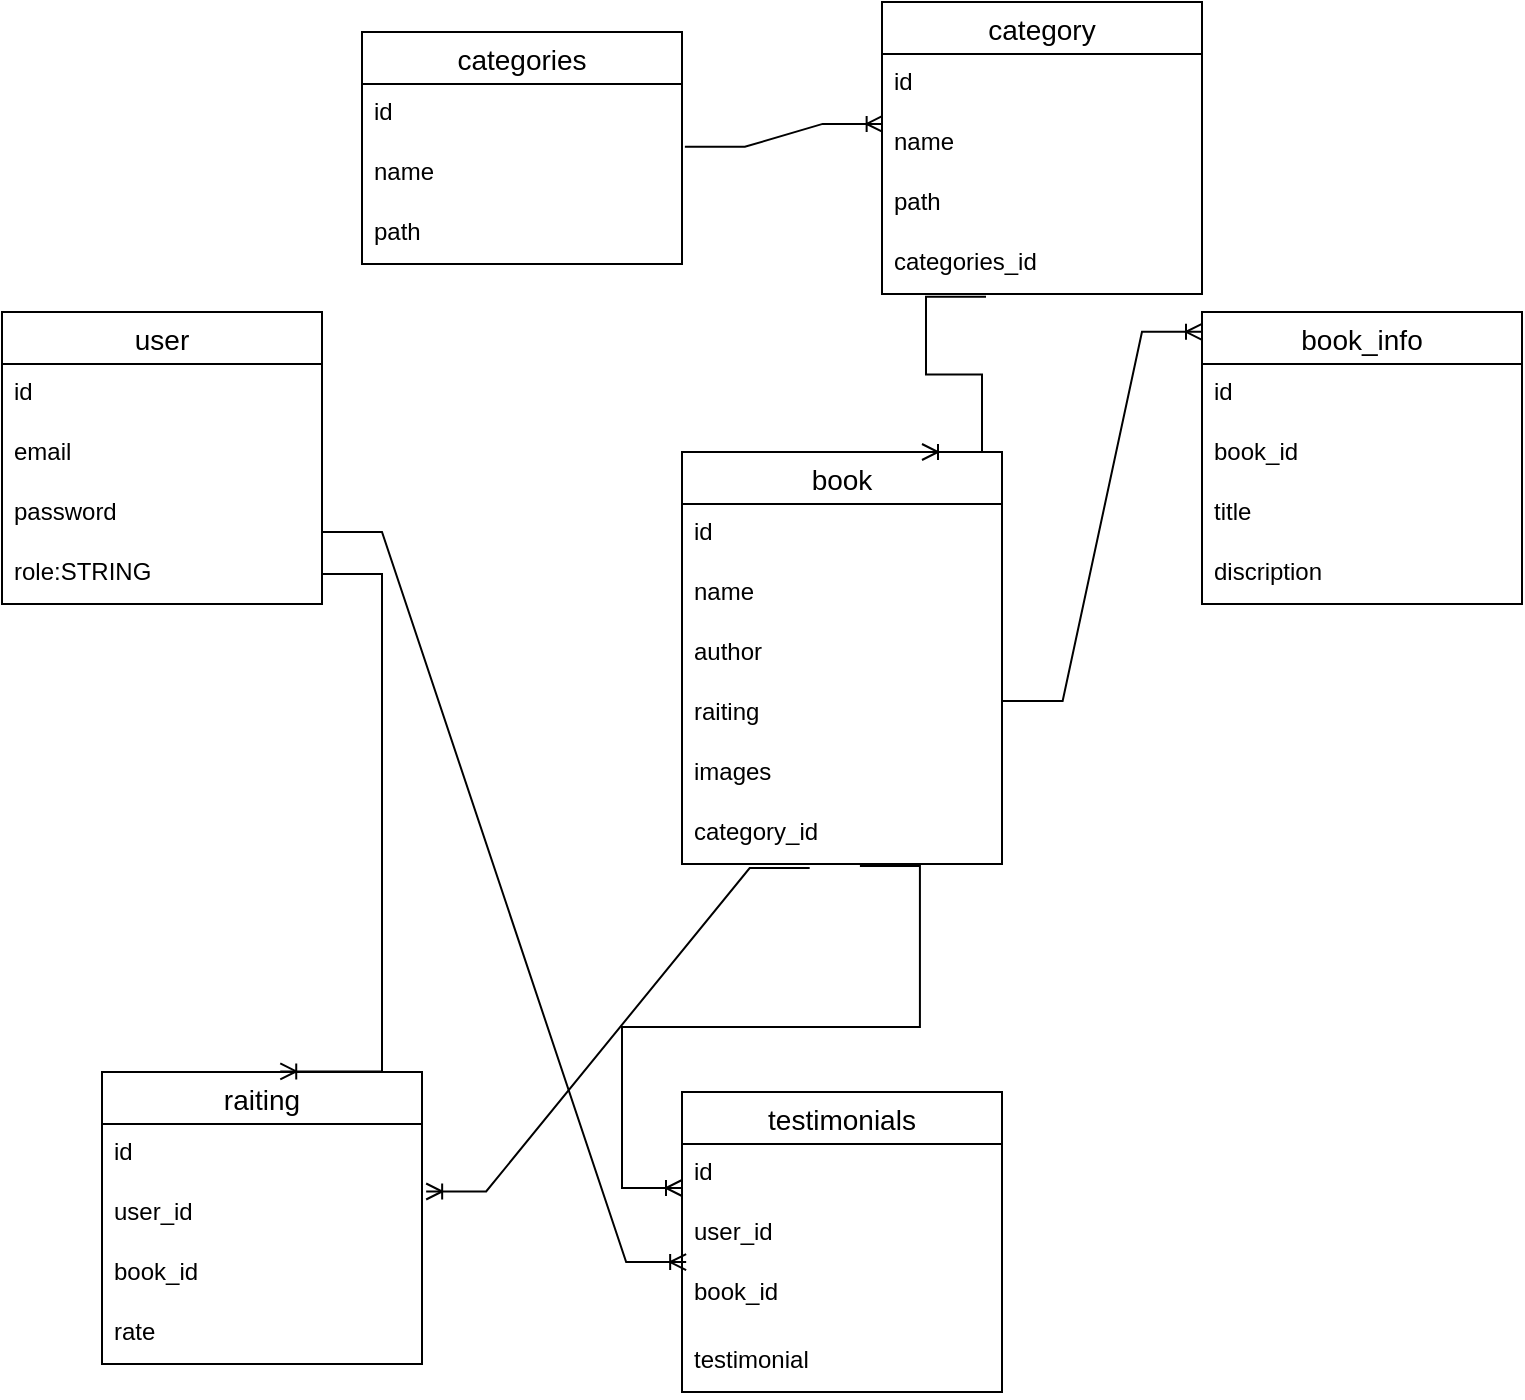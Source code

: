<mxfile version="21.0.2" type="device"><diagram name="Страница 1" id="TYGup7X4miLCu71sXRiR"><mxGraphModel dx="1120" dy="452" grid="1" gridSize="10" guides="1" tooltips="1" connect="1" arrows="1" fold="1" page="1" pageScale="1" pageWidth="827" pageHeight="1169" math="0" shadow="0"><root><mxCell id="0"/><mxCell id="1" parent="0"/><mxCell id="YhBskUAjMxSNKpR6Pi0d-1" value="user" style="swimlane;fontStyle=0;childLayout=stackLayout;horizontal=1;startSize=26;horizontalStack=0;resizeParent=1;resizeParentMax=0;resizeLast=0;collapsible=1;marginBottom=0;align=center;fontSize=14;" parent="1" vertex="1"><mxGeometry x="160" y="160" width="160" height="146" as="geometry"/></mxCell><mxCell id="YhBskUAjMxSNKpR6Pi0d-2" value="id" style="text;strokeColor=none;fillColor=none;spacingLeft=4;spacingRight=4;overflow=hidden;rotatable=0;points=[[0,0.5],[1,0.5]];portConstraint=eastwest;fontSize=12;" parent="YhBskUAjMxSNKpR6Pi0d-1" vertex="1"><mxGeometry y="26" width="160" height="30" as="geometry"/></mxCell><mxCell id="YhBskUAjMxSNKpR6Pi0d-3" value="email" style="text;strokeColor=none;fillColor=none;spacingLeft=4;spacingRight=4;overflow=hidden;rotatable=0;points=[[0,0.5],[1,0.5]];portConstraint=eastwest;fontSize=12;" parent="YhBskUAjMxSNKpR6Pi0d-1" vertex="1"><mxGeometry y="56" width="160" height="30" as="geometry"/></mxCell><mxCell id="YhBskUAjMxSNKpR6Pi0d-4" value="password" style="text;strokeColor=none;fillColor=none;spacingLeft=4;spacingRight=4;overflow=hidden;rotatable=0;points=[[0,0.5],[1,0.5]];portConstraint=eastwest;fontSize=12;" parent="YhBskUAjMxSNKpR6Pi0d-1" vertex="1"><mxGeometry y="86" width="160" height="30" as="geometry"/></mxCell><mxCell id="YhBskUAjMxSNKpR6Pi0d-5" value="role:STRING" style="text;strokeColor=none;fillColor=none;spacingLeft=4;spacingRight=4;overflow=hidden;rotatable=0;points=[[0,0.5],[1,0.5]];portConstraint=eastwest;fontSize=12;" parent="YhBskUAjMxSNKpR6Pi0d-1" vertex="1"><mxGeometry y="116" width="160" height="30" as="geometry"/></mxCell><mxCell id="YhBskUAjMxSNKpR6Pi0d-7" value="book" style="swimlane;fontStyle=0;childLayout=stackLayout;horizontal=1;startSize=26;horizontalStack=0;resizeParent=1;resizeParentMax=0;resizeLast=0;collapsible=1;marginBottom=0;align=center;fontSize=14;" parent="1" vertex="1"><mxGeometry x="500" y="230" width="160" height="206" as="geometry"/></mxCell><mxCell id="YhBskUAjMxSNKpR6Pi0d-8" value="id" style="text;strokeColor=none;fillColor=none;spacingLeft=4;spacingRight=4;overflow=hidden;rotatable=0;points=[[0,0.5],[1,0.5]];portConstraint=eastwest;fontSize=12;" parent="YhBskUAjMxSNKpR6Pi0d-7" vertex="1"><mxGeometry y="26" width="160" height="30" as="geometry"/></mxCell><mxCell id="YhBskUAjMxSNKpR6Pi0d-9" value="name" style="text;strokeColor=none;fillColor=none;spacingLeft=4;spacingRight=4;overflow=hidden;rotatable=0;points=[[0,0.5],[1,0.5]];portConstraint=eastwest;fontSize=12;" parent="YhBskUAjMxSNKpR6Pi0d-7" vertex="1"><mxGeometry y="56" width="160" height="30" as="geometry"/></mxCell><mxCell id="YhBskUAjMxSNKpR6Pi0d-10" value="author" style="text;strokeColor=none;fillColor=none;spacingLeft=4;spacingRight=4;overflow=hidden;rotatable=0;points=[[0,0.5],[1,0.5]];portConstraint=eastwest;fontSize=12;" parent="YhBskUAjMxSNKpR6Pi0d-7" vertex="1"><mxGeometry y="86" width="160" height="30" as="geometry"/></mxCell><mxCell id="YhBskUAjMxSNKpR6Pi0d-12" value="raiting" style="text;strokeColor=none;fillColor=none;spacingLeft=4;spacingRight=4;overflow=hidden;rotatable=0;points=[[0,0.5],[1,0.5]];portConstraint=eastwest;fontSize=12;" parent="YhBskUAjMxSNKpR6Pi0d-7" vertex="1"><mxGeometry y="116" width="160" height="30" as="geometry"/></mxCell><mxCell id="20Ufd6EmBjZNeOWNx65H-1" value="images" style="text;strokeColor=none;fillColor=none;spacingLeft=4;spacingRight=4;overflow=hidden;rotatable=0;points=[[0,0.5],[1,0.5]];portConstraint=eastwest;fontSize=12;" parent="YhBskUAjMxSNKpR6Pi0d-7" vertex="1"><mxGeometry y="146" width="160" height="30" as="geometry"/></mxCell><mxCell id="YhBskUAjMxSNKpR6Pi0d-11" value="category_id&#10;" style="text;strokeColor=none;fillColor=none;spacingLeft=4;spacingRight=4;overflow=hidden;rotatable=0;points=[[0,0.5],[1,0.5]];portConstraint=eastwest;fontSize=12;" parent="YhBskUAjMxSNKpR6Pi0d-7" vertex="1"><mxGeometry y="176" width="160" height="30" as="geometry"/></mxCell><mxCell id="20Ufd6EmBjZNeOWNx65H-2" value="categories" style="swimlane;fontStyle=0;childLayout=stackLayout;horizontal=1;startSize=26;horizontalStack=0;resizeParent=1;resizeParentMax=0;resizeLast=0;collapsible=1;marginBottom=0;align=center;fontSize=14;" parent="1" vertex="1"><mxGeometry x="340" y="20" width="160" height="116" as="geometry"/></mxCell><mxCell id="20Ufd6EmBjZNeOWNx65H-4" value="id" style="text;strokeColor=none;fillColor=none;spacingLeft=4;spacingRight=4;overflow=hidden;rotatable=0;points=[[0,0.5],[1,0.5]];portConstraint=eastwest;fontSize=12;" parent="20Ufd6EmBjZNeOWNx65H-2" vertex="1"><mxGeometry y="26" width="160" height="30" as="geometry"/></mxCell><mxCell id="20Ufd6EmBjZNeOWNx65H-3" value="name" style="text;strokeColor=none;fillColor=none;spacingLeft=4;spacingRight=4;overflow=hidden;rotatable=0;points=[[0,0.5],[1,0.5]];portConstraint=eastwest;fontSize=12;" parent="20Ufd6EmBjZNeOWNx65H-2" vertex="1"><mxGeometry y="56" width="160" height="30" as="geometry"/></mxCell><mxCell id="20Ufd6EmBjZNeOWNx65H-5" value="path" style="text;strokeColor=none;fillColor=none;spacingLeft=4;spacingRight=4;overflow=hidden;rotatable=0;points=[[0,0.5],[1,0.5]];portConstraint=eastwest;fontSize=12;" parent="20Ufd6EmBjZNeOWNx65H-2" vertex="1"><mxGeometry y="86" width="160" height="30" as="geometry"/></mxCell><mxCell id="20Ufd6EmBjZNeOWNx65H-8" value="" style="edgeStyle=entityRelationEdgeStyle;fontSize=12;html=1;endArrow=ERoneToMany;rounded=0;exitX=0.325;exitY=1.047;exitDx=0;exitDy=0;exitPerimeter=0;entryX=0.75;entryY=0;entryDx=0;entryDy=0;" parent="1" source="20Ufd6EmBjZNeOWNx65H-31" target="YhBskUAjMxSNKpR6Pi0d-7" edge="1"><mxGeometry width="100" height="100" relative="1" as="geometry"><mxPoint x="367" y="370" as="sourcePoint"/><mxPoint x="530" y="291" as="targetPoint"/></mxGeometry></mxCell><mxCell id="20Ufd6EmBjZNeOWNx65H-12" value="book_info" style="swimlane;fontStyle=0;childLayout=stackLayout;horizontal=1;startSize=26;horizontalStack=0;resizeParent=1;resizeParentMax=0;resizeLast=0;collapsible=1;marginBottom=0;align=center;fontSize=14;" parent="1" vertex="1"><mxGeometry x="760" y="160" width="160" height="146" as="geometry"/></mxCell><mxCell id="20Ufd6EmBjZNeOWNx65H-13" value="id" style="text;strokeColor=none;fillColor=none;spacingLeft=4;spacingRight=4;overflow=hidden;rotatable=0;points=[[0,0.5],[1,0.5]];portConstraint=eastwest;fontSize=12;" parent="20Ufd6EmBjZNeOWNx65H-12" vertex="1"><mxGeometry y="26" width="160" height="30" as="geometry"/></mxCell><mxCell id="20Ufd6EmBjZNeOWNx65H-14" value="book_id" style="text;strokeColor=none;fillColor=none;spacingLeft=4;spacingRight=4;overflow=hidden;rotatable=0;points=[[0,0.5],[1,0.5]];portConstraint=eastwest;fontSize=12;" parent="20Ufd6EmBjZNeOWNx65H-12" vertex="1"><mxGeometry y="56" width="160" height="30" as="geometry"/></mxCell><mxCell id="20Ufd6EmBjZNeOWNx65H-15" value="title" style="text;strokeColor=none;fillColor=none;spacingLeft=4;spacingRight=4;overflow=hidden;rotatable=0;points=[[0,0.5],[1,0.5]];portConstraint=eastwest;fontSize=12;" parent="20Ufd6EmBjZNeOWNx65H-12" vertex="1"><mxGeometry y="86" width="160" height="30" as="geometry"/></mxCell><mxCell id="20Ufd6EmBjZNeOWNx65H-16" value="discription" style="text;strokeColor=none;fillColor=none;spacingLeft=4;spacingRight=4;overflow=hidden;rotatable=0;points=[[0,0.5],[1,0.5]];portConstraint=eastwest;fontSize=12;" parent="20Ufd6EmBjZNeOWNx65H-12" vertex="1"><mxGeometry y="116" width="160" height="30" as="geometry"/></mxCell><mxCell id="20Ufd6EmBjZNeOWNx65H-17" value="" style="edgeStyle=entityRelationEdgeStyle;fontSize=12;html=1;endArrow=ERoneToMany;rounded=0;exitX=1.002;exitY=0.282;exitDx=0;exitDy=0;exitPerimeter=0;entryX=0;entryY=0.068;entryDx=0;entryDy=0;entryPerimeter=0;" parent="1" source="YhBskUAjMxSNKpR6Pi0d-12" target="20Ufd6EmBjZNeOWNx65H-12" edge="1"><mxGeometry width="100" height="100" relative="1" as="geometry"><mxPoint x="680" y="306" as="sourcePoint"/><mxPoint x="770" y="176" as="targetPoint"/></mxGeometry></mxCell><mxCell id="20Ufd6EmBjZNeOWNx65H-18" value="raiting" style="swimlane;fontStyle=0;childLayout=stackLayout;horizontal=1;startSize=26;horizontalStack=0;resizeParent=1;resizeParentMax=0;resizeLast=0;collapsible=1;marginBottom=0;align=center;fontSize=14;" parent="1" vertex="1"><mxGeometry x="210" y="540" width="160" height="146" as="geometry"/></mxCell><mxCell id="20Ufd6EmBjZNeOWNx65H-19" value="id" style="text;strokeColor=none;fillColor=none;spacingLeft=4;spacingRight=4;overflow=hidden;rotatable=0;points=[[0,0.5],[1,0.5]];portConstraint=eastwest;fontSize=12;" parent="20Ufd6EmBjZNeOWNx65H-18" vertex="1"><mxGeometry y="26" width="160" height="30" as="geometry"/></mxCell><mxCell id="20Ufd6EmBjZNeOWNx65H-20" value="user_id" style="text;strokeColor=none;fillColor=none;spacingLeft=4;spacingRight=4;overflow=hidden;rotatable=0;points=[[0,0.5],[1,0.5]];portConstraint=eastwest;fontSize=12;" parent="20Ufd6EmBjZNeOWNx65H-18" vertex="1"><mxGeometry y="56" width="160" height="30" as="geometry"/></mxCell><mxCell id="20Ufd6EmBjZNeOWNx65H-21" value="book_id" style="text;strokeColor=none;fillColor=none;spacingLeft=4;spacingRight=4;overflow=hidden;rotatable=0;points=[[0,0.5],[1,0.5]];portConstraint=eastwest;fontSize=12;" parent="20Ufd6EmBjZNeOWNx65H-18" vertex="1"><mxGeometry y="86" width="160" height="30" as="geometry"/></mxCell><mxCell id="20Ufd6EmBjZNeOWNx65H-22" value="rate" style="text;strokeColor=none;fillColor=none;spacingLeft=4;spacingRight=4;overflow=hidden;rotatable=0;points=[[0,0.5],[1,0.5]];portConstraint=eastwest;fontSize=12;" parent="20Ufd6EmBjZNeOWNx65H-18" vertex="1"><mxGeometry y="116" width="160" height="30" as="geometry"/></mxCell><mxCell id="20Ufd6EmBjZNeOWNx65H-28" value="category" style="swimlane;fontStyle=0;childLayout=stackLayout;horizontal=1;startSize=26;horizontalStack=0;resizeParent=1;resizeParentMax=0;resizeLast=0;collapsible=1;marginBottom=0;align=center;fontSize=14;" parent="1" vertex="1"><mxGeometry x="600" y="5" width="160" height="146" as="geometry"/></mxCell><mxCell id="20Ufd6EmBjZNeOWNx65H-29" value="id" style="text;strokeColor=none;fillColor=none;spacingLeft=4;spacingRight=4;overflow=hidden;rotatable=0;points=[[0,0.5],[1,0.5]];portConstraint=eastwest;fontSize=12;" parent="20Ufd6EmBjZNeOWNx65H-28" vertex="1"><mxGeometry y="26" width="160" height="30" as="geometry"/></mxCell><mxCell id="20Ufd6EmBjZNeOWNx65H-30" value="name" style="text;strokeColor=none;fillColor=none;spacingLeft=4;spacingRight=4;overflow=hidden;rotatable=0;points=[[0,0.5],[1,0.5]];portConstraint=eastwest;fontSize=12;" parent="20Ufd6EmBjZNeOWNx65H-28" vertex="1"><mxGeometry y="56" width="160" height="30" as="geometry"/></mxCell><mxCell id="20Ufd6EmBjZNeOWNx65H-36" value="path" style="text;strokeColor=none;fillColor=none;spacingLeft=4;spacingRight=4;overflow=hidden;rotatable=0;points=[[0,0.5],[1,0.5]];portConstraint=eastwest;fontSize=12;" parent="20Ufd6EmBjZNeOWNx65H-28" vertex="1"><mxGeometry y="86" width="160" height="30" as="geometry"/></mxCell><mxCell id="20Ufd6EmBjZNeOWNx65H-31" value="categories_id" style="text;strokeColor=none;fillColor=none;spacingLeft=4;spacingRight=4;overflow=hidden;rotatable=0;points=[[0,0.5],[1,0.5]];portConstraint=eastwest;fontSize=12;" parent="20Ufd6EmBjZNeOWNx65H-28" vertex="1"><mxGeometry y="116" width="160" height="30" as="geometry"/></mxCell><mxCell id="20Ufd6EmBjZNeOWNx65H-32" value="" style="edgeStyle=entityRelationEdgeStyle;fontSize=12;html=1;endArrow=ERoneToMany;rounded=0;entryX=0.002;entryY=0.165;entryDx=0;entryDy=0;entryPerimeter=0;exitX=1.009;exitY=0.047;exitDx=0;exitDy=0;exitPerimeter=0;" parent="1" source="20Ufd6EmBjZNeOWNx65H-3" target="20Ufd6EmBjZNeOWNx65H-30" edge="1"><mxGeometry width="100" height="100" relative="1" as="geometry"><mxPoint x="380" y="190" as="sourcePoint"/><mxPoint x="480" y="90" as="targetPoint"/></mxGeometry></mxCell><mxCell id="20Ufd6EmBjZNeOWNx65H-34" value="" style="edgeStyle=entityRelationEdgeStyle;fontSize=12;html=1;endArrow=ERoneToMany;rounded=0;entryX=0.557;entryY=-0.002;entryDx=0;entryDy=0;entryPerimeter=0;" parent="1" source="YhBskUAjMxSNKpR6Pi0d-5" target="20Ufd6EmBjZNeOWNx65H-18" edge="1"><mxGeometry width="100" height="100" relative="1" as="geometry"><mxPoint x="320" y="250" as="sourcePoint"/><mxPoint x="480" y="330" as="targetPoint"/></mxGeometry></mxCell><mxCell id="20Ufd6EmBjZNeOWNx65H-35" value="" style="edgeStyle=entityRelationEdgeStyle;fontSize=12;html=1;endArrow=ERoneToMany;rounded=0;exitX=0.399;exitY=1.067;exitDx=0;exitDy=0;exitPerimeter=0;entryX=1.013;entryY=0.125;entryDx=0;entryDy=0;entryPerimeter=0;" parent="1" source="YhBskUAjMxSNKpR6Pi0d-11" target="20Ufd6EmBjZNeOWNx65H-20" edge="1"><mxGeometry width="100" height="100" relative="1" as="geometry"><mxPoint x="380" y="550" as="sourcePoint"/><mxPoint x="480" y="450" as="targetPoint"/></mxGeometry></mxCell><mxCell id="prJr5GToSMCbnvqeGoZi-1" value="testimonials" style="swimlane;fontStyle=0;childLayout=stackLayout;horizontal=1;startSize=26;horizontalStack=0;resizeParent=1;resizeParentMax=0;resizeLast=0;collapsible=1;marginBottom=0;align=center;fontSize=14;" vertex="1" parent="1"><mxGeometry x="500" y="550" width="160" height="150" as="geometry"/></mxCell><mxCell id="prJr5GToSMCbnvqeGoZi-2" value="id" style="text;strokeColor=none;fillColor=none;spacingLeft=4;spacingRight=4;overflow=hidden;rotatable=0;points=[[0,0.5],[1,0.5]];portConstraint=eastwest;fontSize=12;whiteSpace=wrap;html=1;" vertex="1" parent="prJr5GToSMCbnvqeGoZi-1"><mxGeometry y="26" width="160" height="30" as="geometry"/></mxCell><mxCell id="prJr5GToSMCbnvqeGoZi-3" value="user_id&lt;br&gt;" style="text;strokeColor=none;fillColor=none;spacingLeft=4;spacingRight=4;overflow=hidden;rotatable=0;points=[[0,0.5],[1,0.5]];portConstraint=eastwest;fontSize=12;whiteSpace=wrap;html=1;" vertex="1" parent="prJr5GToSMCbnvqeGoZi-1"><mxGeometry y="56" width="160" height="30" as="geometry"/></mxCell><mxCell id="prJr5GToSMCbnvqeGoZi-5" value="book_id&lt;br&gt;" style="text;strokeColor=none;fillColor=none;spacingLeft=4;spacingRight=4;overflow=hidden;rotatable=0;points=[[0,0.5],[1,0.5]];portConstraint=eastwest;fontSize=12;whiteSpace=wrap;html=1;" vertex="1" parent="prJr5GToSMCbnvqeGoZi-1"><mxGeometry y="86" width="160" height="34" as="geometry"/></mxCell><mxCell id="prJr5GToSMCbnvqeGoZi-4" value="testimonial&lt;br&gt;" style="text;strokeColor=none;fillColor=none;spacingLeft=4;spacingRight=4;overflow=hidden;rotatable=0;points=[[0,0.5],[1,0.5]];portConstraint=eastwest;fontSize=12;whiteSpace=wrap;html=1;" vertex="1" parent="prJr5GToSMCbnvqeGoZi-1"><mxGeometry y="120" width="160" height="30" as="geometry"/></mxCell><mxCell id="prJr5GToSMCbnvqeGoZi-6" value="" style="edgeStyle=entityRelationEdgeStyle;fontSize=12;html=1;endArrow=ERoneToMany;rounded=0;exitX=0.556;exitY=1.033;exitDx=0;exitDy=0;exitPerimeter=0;entryX=1.013;entryY=0.125;entryDx=0;entryDy=0;entryPerimeter=0;" edge="1" parent="1" source="YhBskUAjMxSNKpR6Pi0d-11"><mxGeometry width="100" height="100" relative="1" as="geometry"><mxPoint x="692" y="436" as="sourcePoint"/><mxPoint x="500" y="598" as="targetPoint"/></mxGeometry></mxCell><mxCell id="prJr5GToSMCbnvqeGoZi-7" value="" style="edgeStyle=entityRelationEdgeStyle;fontSize=12;html=1;endArrow=ERoneToMany;rounded=0;entryX=0.013;entryY=-0.029;entryDx=0;entryDy=0;entryPerimeter=0;" edge="1" parent="1" target="prJr5GToSMCbnvqeGoZi-5"><mxGeometry width="100" height="100" relative="1" as="geometry"><mxPoint x="320" y="270" as="sourcePoint"/><mxPoint x="409.5" y="509" as="targetPoint"/></mxGeometry></mxCell></root></mxGraphModel></diagram></mxfile>